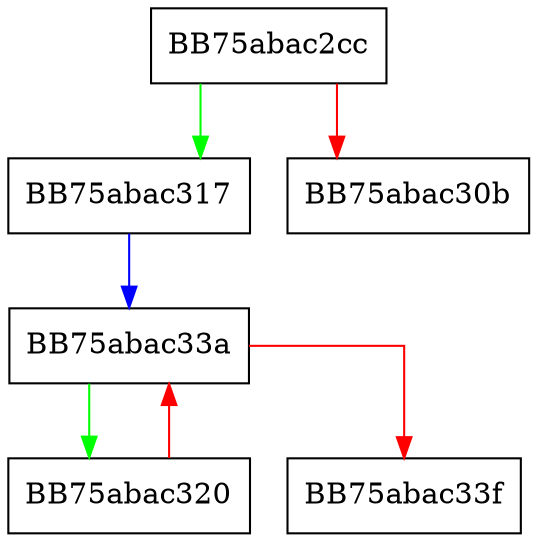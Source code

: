 digraph append_multi {
  node [shape="box"];
  graph [splines=ortho];
  BB75abac2cc -> BB75abac317 [color="green"];
  BB75abac2cc -> BB75abac30b [color="red"];
  BB75abac317 -> BB75abac33a [color="blue"];
  BB75abac320 -> BB75abac33a [color="red"];
  BB75abac33a -> BB75abac320 [color="green"];
  BB75abac33a -> BB75abac33f [color="red"];
}